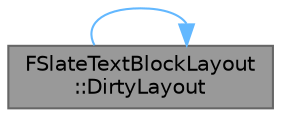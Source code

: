 digraph "FSlateTextBlockLayout::DirtyLayout"
{
 // INTERACTIVE_SVG=YES
 // LATEX_PDF_SIZE
  bgcolor="transparent";
  edge [fontname=Helvetica,fontsize=10,labelfontname=Helvetica,labelfontsize=10];
  node [fontname=Helvetica,fontsize=10,shape=box,height=0.2,width=0.4];
  rankdir="LR";
  Node1 [id="Node000001",label="FSlateTextBlockLayout\l::DirtyLayout",height=0.2,width=0.4,color="gray40", fillcolor="grey60", style="filled", fontcolor="black",tooltip="Force dirty the layout due to an external change that can't be picked up automatically by this cache."];
  Node1 -> Node1 [id="edge1_Node000001_Node000001",color="steelblue1",style="solid",tooltip=" "];
}
